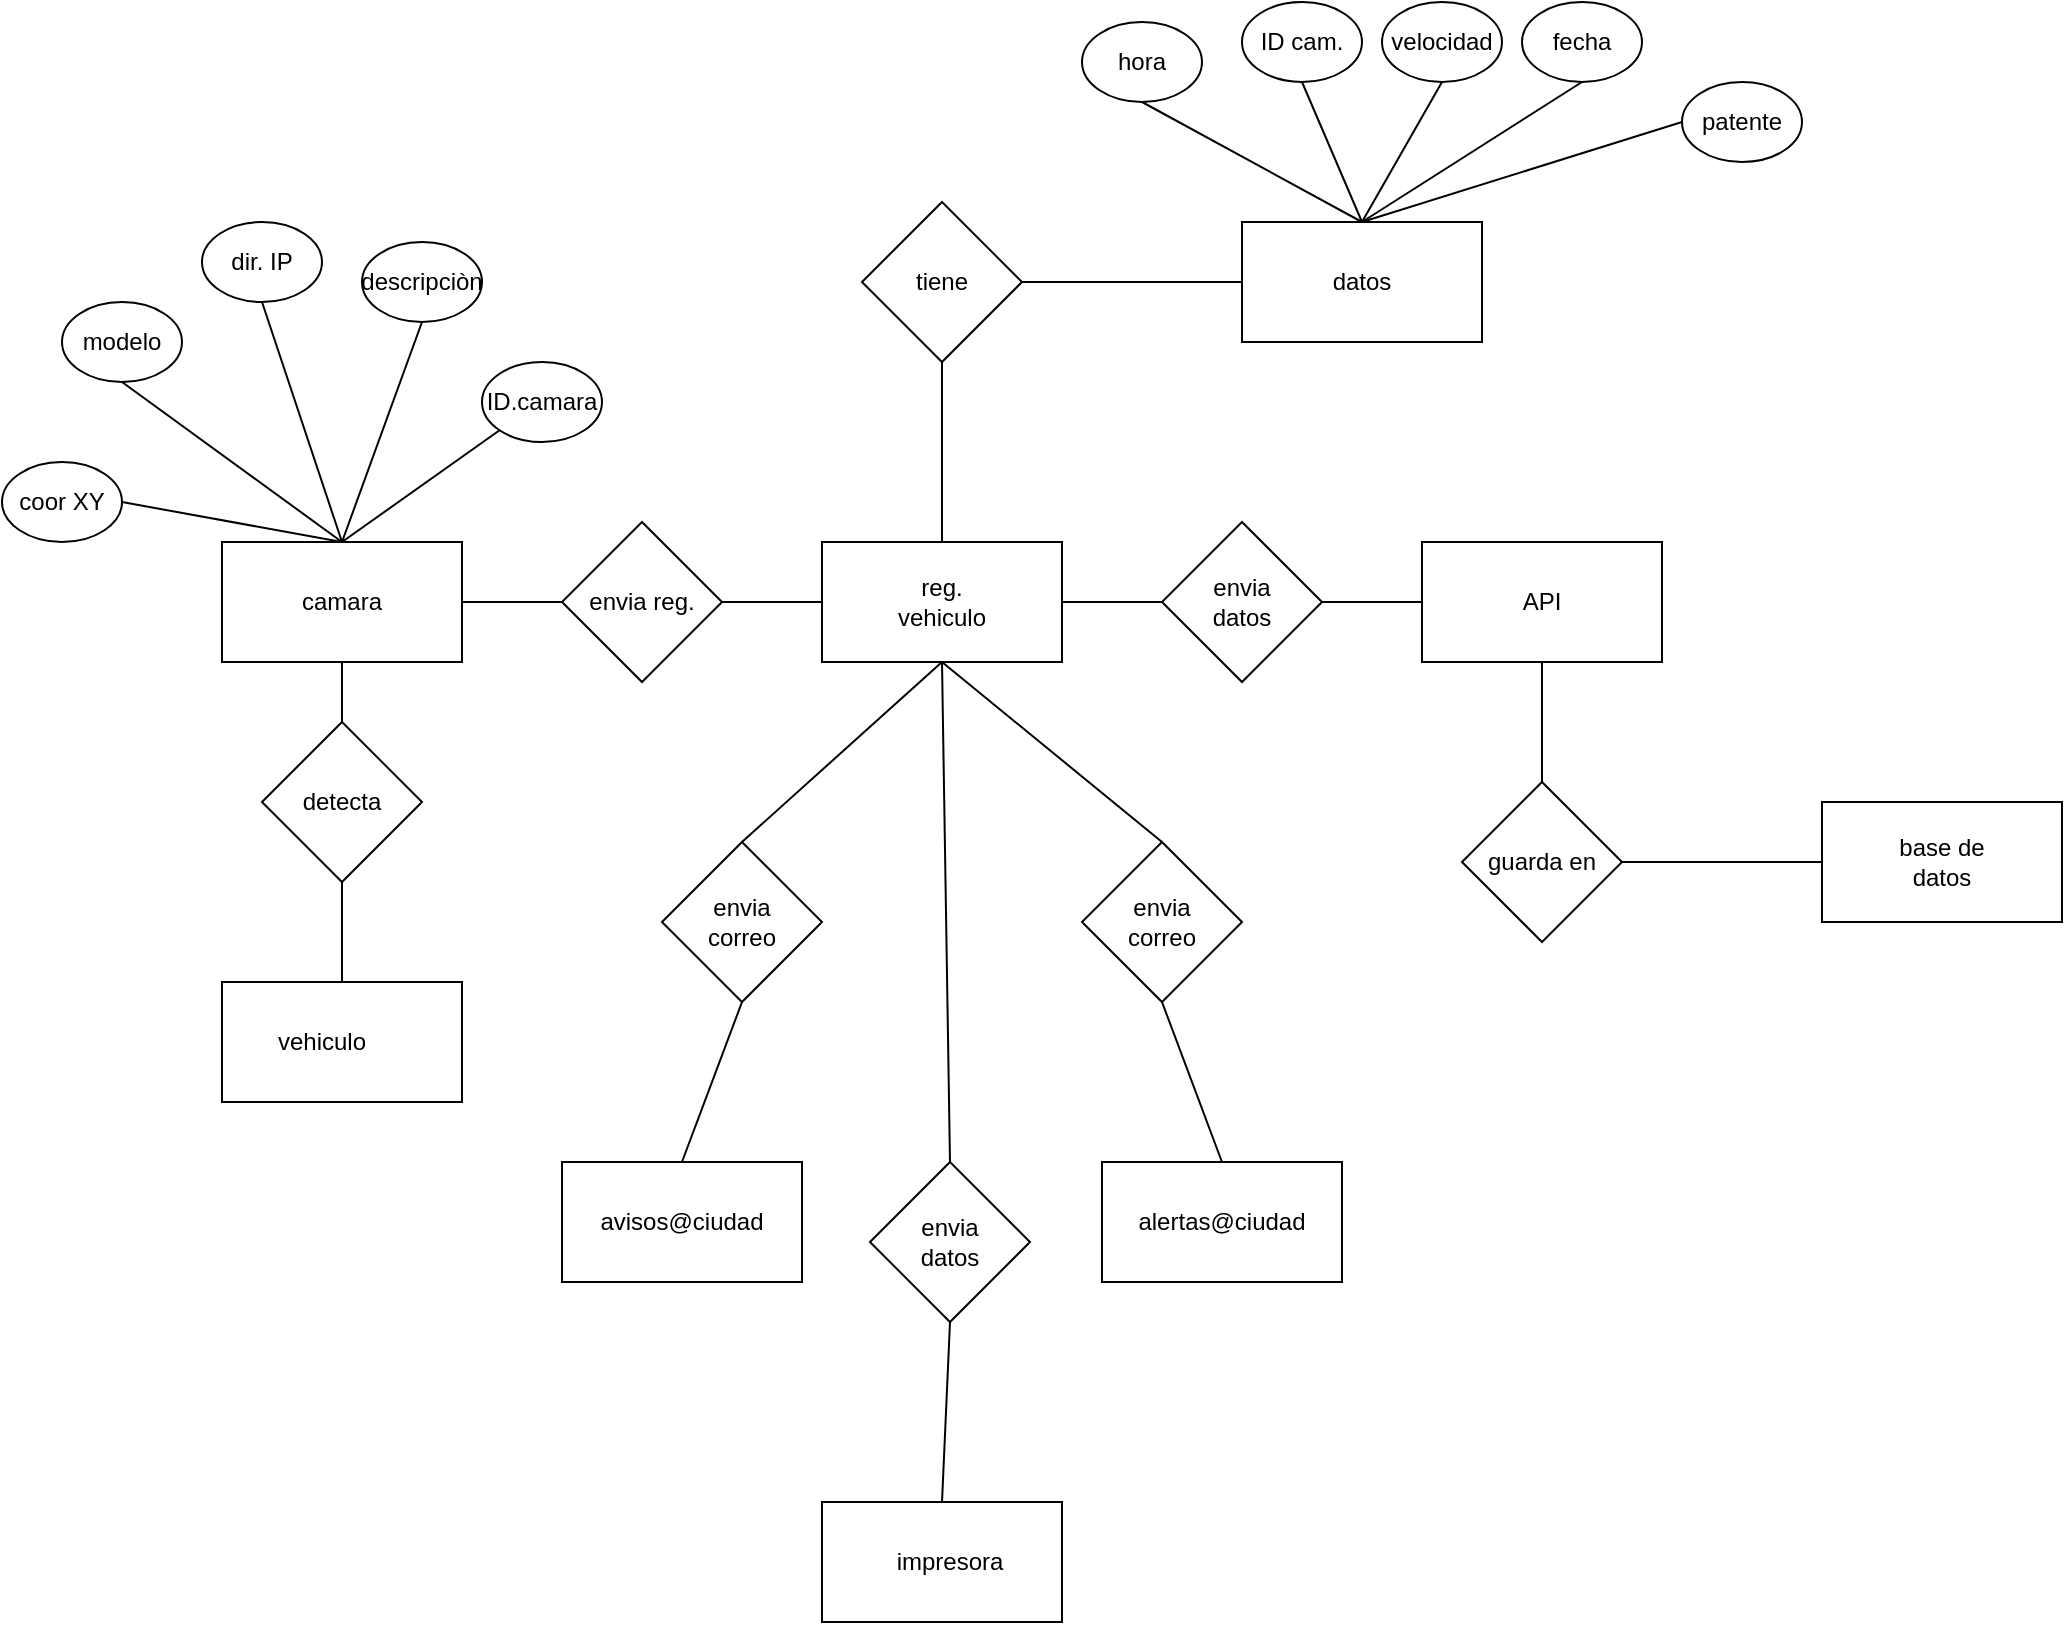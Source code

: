 <mxfile version="24.8.4">
  <diagram name="Página-1" id="577KbF8FxE5RcehU0ulu">
    <mxGraphModel dx="1707" dy="1637" grid="1" gridSize="10" guides="1" tooltips="1" connect="1" arrows="1" fold="1" page="1" pageScale="1" pageWidth="827" pageHeight="1169" math="0" shadow="0">
      <root>
        <mxCell id="0" />
        <mxCell id="1" parent="0" />
        <mxCell id="IzIBIs0C1G4btlG91V2M-1" value="" style="rounded=0;whiteSpace=wrap;html=1;" vertex="1" parent="1">
          <mxGeometry x="390" y="220" width="120" height="60" as="geometry" />
        </mxCell>
        <mxCell id="IzIBIs0C1G4btlG91V2M-2" value="" style="rounded=0;whiteSpace=wrap;html=1;" vertex="1" parent="1">
          <mxGeometry x="90" y="220" width="120" height="60" as="geometry" />
        </mxCell>
        <mxCell id="IzIBIs0C1G4btlG91V2M-3" value="" style="rounded=0;whiteSpace=wrap;html=1;" vertex="1" parent="1">
          <mxGeometry x="690" y="220" width="120" height="60" as="geometry" />
        </mxCell>
        <mxCell id="IzIBIs0C1G4btlG91V2M-4" value="" style="rhombus;whiteSpace=wrap;html=1;" vertex="1" parent="1">
          <mxGeometry x="260" y="210" width="80" height="80" as="geometry" />
        </mxCell>
        <mxCell id="IzIBIs0C1G4btlG91V2M-5" value="" style="rhombus;whiteSpace=wrap;html=1;" vertex="1" parent="1">
          <mxGeometry x="560" y="210" width="80" height="80" as="geometry" />
        </mxCell>
        <mxCell id="IzIBIs0C1G4btlG91V2M-6" value="" style="rounded=0;whiteSpace=wrap;html=1;" vertex="1" parent="1">
          <mxGeometry x="90" y="440" width="120" height="60" as="geometry" />
        </mxCell>
        <mxCell id="IzIBIs0C1G4btlG91V2M-7" value="" style="rounded=0;whiteSpace=wrap;html=1;" vertex="1" parent="1">
          <mxGeometry x="260" y="530" width="120" height="60" as="geometry" />
        </mxCell>
        <mxCell id="IzIBIs0C1G4btlG91V2M-8" value="" style="rounded=0;whiteSpace=wrap;html=1;" vertex="1" parent="1">
          <mxGeometry x="530" y="530" width="120" height="60" as="geometry" />
        </mxCell>
        <mxCell id="IzIBIs0C1G4btlG91V2M-9" value="" style="rounded=0;whiteSpace=wrap;html=1;" vertex="1" parent="1">
          <mxGeometry x="390" y="700" width="120" height="60" as="geometry" />
        </mxCell>
        <mxCell id="IzIBIs0C1G4btlG91V2M-10" value="" style="rounded=0;whiteSpace=wrap;html=1;" vertex="1" parent="1">
          <mxGeometry x="600" y="60" width="120" height="60" as="geometry" />
        </mxCell>
        <mxCell id="IzIBIs0C1G4btlG91V2M-11" value="" style="rhombus;whiteSpace=wrap;html=1;" vertex="1" parent="1">
          <mxGeometry x="410" y="50" width="80" height="80" as="geometry" />
        </mxCell>
        <mxCell id="IzIBIs0C1G4btlG91V2M-12" value="" style="rounded=0;whiteSpace=wrap;html=1;" vertex="1" parent="1">
          <mxGeometry x="890" y="350" width="120" height="60" as="geometry" />
        </mxCell>
        <mxCell id="IzIBIs0C1G4btlG91V2M-13" value="" style="rhombus;whiteSpace=wrap;html=1;" vertex="1" parent="1">
          <mxGeometry x="710" y="340" width="80" height="80" as="geometry" />
        </mxCell>
        <mxCell id="IzIBIs0C1G4btlG91V2M-16" value="" style="endArrow=none;html=1;rounded=0;entryX=1;entryY=0.5;entryDx=0;entryDy=0;exitX=0;exitY=0.5;exitDx=0;exitDy=0;" edge="1" parent="1" source="IzIBIs0C1G4btlG91V2M-1" target="IzIBIs0C1G4btlG91V2M-4">
          <mxGeometry width="50" height="50" relative="1" as="geometry">
            <mxPoint x="330" y="300" as="sourcePoint" />
            <mxPoint x="380" y="250" as="targetPoint" />
          </mxGeometry>
        </mxCell>
        <mxCell id="IzIBIs0C1G4btlG91V2M-17" value="" style="endArrow=none;html=1;rounded=0;entryX=1;entryY=0.5;entryDx=0;entryDy=0;exitX=0;exitY=0.5;exitDx=0;exitDy=0;" edge="1" parent="1" source="IzIBIs0C1G4btlG91V2M-4" target="IzIBIs0C1G4btlG91V2M-2">
          <mxGeometry width="50" height="50" relative="1" as="geometry">
            <mxPoint x="210" y="380" as="sourcePoint" />
            <mxPoint x="260" y="330" as="targetPoint" />
          </mxGeometry>
        </mxCell>
        <mxCell id="IzIBIs0C1G4btlG91V2M-18" value="" style="endArrow=none;html=1;rounded=0;exitX=1;exitY=0.5;exitDx=0;exitDy=0;entryX=0;entryY=0.5;entryDx=0;entryDy=0;" edge="1" parent="1" source="IzIBIs0C1G4btlG91V2M-1" target="IzIBIs0C1G4btlG91V2M-5">
          <mxGeometry width="50" height="50" relative="1" as="geometry">
            <mxPoint x="540" y="270" as="sourcePoint" />
            <mxPoint x="590" y="220" as="targetPoint" />
          </mxGeometry>
        </mxCell>
        <mxCell id="IzIBIs0C1G4btlG91V2M-19" value="" style="endArrow=none;html=1;rounded=0;entryX=0;entryY=0.5;entryDx=0;entryDy=0;exitX=1;exitY=0.5;exitDx=0;exitDy=0;" edge="1" parent="1" source="IzIBIs0C1G4btlG91V2M-5" target="IzIBIs0C1G4btlG91V2M-3">
          <mxGeometry width="50" height="50" relative="1" as="geometry">
            <mxPoint x="540" y="270" as="sourcePoint" />
            <mxPoint x="590" y="220" as="targetPoint" />
          </mxGeometry>
        </mxCell>
        <mxCell id="IzIBIs0C1G4btlG91V2M-20" value="" style="endArrow=none;html=1;rounded=0;entryX=0.5;entryY=1;entryDx=0;entryDy=0;exitX=0.5;exitY=0;exitDx=0;exitDy=0;" edge="1" parent="1" source="IzIBIs0C1G4btlG91V2M-13" target="IzIBIs0C1G4btlG91V2M-3">
          <mxGeometry width="50" height="50" relative="1" as="geometry">
            <mxPoint x="540" y="270" as="sourcePoint" />
            <mxPoint x="590" y="220" as="targetPoint" />
          </mxGeometry>
        </mxCell>
        <mxCell id="IzIBIs0C1G4btlG91V2M-21" value="" style="endArrow=none;html=1;rounded=0;entryX=1;entryY=0.5;entryDx=0;entryDy=0;exitX=0;exitY=0.5;exitDx=0;exitDy=0;" edge="1" parent="1" source="IzIBIs0C1G4btlG91V2M-12" target="IzIBIs0C1G4btlG91V2M-13">
          <mxGeometry width="50" height="50" relative="1" as="geometry">
            <mxPoint x="540" y="270" as="sourcePoint" />
            <mxPoint x="590" y="220" as="targetPoint" />
          </mxGeometry>
        </mxCell>
        <mxCell id="IzIBIs0C1G4btlG91V2M-22" value="" style="endArrow=none;html=1;rounded=0;entryX=0.5;entryY=1;entryDx=0;entryDy=0;exitX=0.5;exitY=0;exitDx=0;exitDy=0;" edge="1" parent="1" source="IzIBIs0C1G4btlG91V2M-1" target="IzIBIs0C1G4btlG91V2M-11">
          <mxGeometry width="50" height="50" relative="1" as="geometry">
            <mxPoint x="470" y="190" as="sourcePoint" />
            <mxPoint x="520" y="140" as="targetPoint" />
          </mxGeometry>
        </mxCell>
        <mxCell id="IzIBIs0C1G4btlG91V2M-23" value="" style="endArrow=none;html=1;rounded=0;exitX=1;exitY=0.5;exitDx=0;exitDy=0;entryX=0;entryY=0.5;entryDx=0;entryDy=0;" edge="1" parent="1" source="IzIBIs0C1G4btlG91V2M-11" target="IzIBIs0C1G4btlG91V2M-10">
          <mxGeometry width="50" height="50" relative="1" as="geometry">
            <mxPoint x="540" y="170" as="sourcePoint" />
            <mxPoint x="590" y="120" as="targetPoint" />
          </mxGeometry>
        </mxCell>
        <mxCell id="IzIBIs0C1G4btlG91V2M-24" value="" style="rhombus;whiteSpace=wrap;html=1;" vertex="1" parent="1">
          <mxGeometry x="310" y="370" width="80" height="80" as="geometry" />
        </mxCell>
        <mxCell id="IzIBIs0C1G4btlG91V2M-25" value="" style="rhombus;whiteSpace=wrap;html=1;" vertex="1" parent="1">
          <mxGeometry x="520" y="370" width="80" height="80" as="geometry" />
        </mxCell>
        <mxCell id="IzIBIs0C1G4btlG91V2M-26" value="" style="rhombus;whiteSpace=wrap;html=1;" vertex="1" parent="1">
          <mxGeometry x="414" y="530" width="80" height="80" as="geometry" />
        </mxCell>
        <mxCell id="IzIBIs0C1G4btlG91V2M-29" value="" style="endArrow=none;html=1;rounded=0;entryX=0.5;entryY=1;entryDx=0;entryDy=0;exitX=0.5;exitY=0;exitDx=0;exitDy=0;" edge="1" parent="1" source="IzIBIs0C1G4btlG91V2M-24" target="IzIBIs0C1G4btlG91V2M-1">
          <mxGeometry width="50" height="50" relative="1" as="geometry">
            <mxPoint x="540" y="370" as="sourcePoint" />
            <mxPoint x="590" y="320" as="targetPoint" />
          </mxGeometry>
        </mxCell>
        <mxCell id="IzIBIs0C1G4btlG91V2M-30" value="" style="endArrow=none;html=1;rounded=0;exitX=0.5;exitY=0;exitDx=0;exitDy=0;" edge="1" parent="1" source="IzIBIs0C1G4btlG91V2M-25">
          <mxGeometry width="50" height="50" relative="1" as="geometry">
            <mxPoint x="540" y="370" as="sourcePoint" />
            <mxPoint x="450" y="280" as="targetPoint" />
          </mxGeometry>
        </mxCell>
        <mxCell id="IzIBIs0C1G4btlG91V2M-31" value="" style="endArrow=none;html=1;rounded=0;entryX=0.5;entryY=0;entryDx=0;entryDy=0;" edge="1" parent="1" target="IzIBIs0C1G4btlG91V2M-26">
          <mxGeometry width="50" height="50" relative="1" as="geometry">
            <mxPoint x="450" y="280" as="sourcePoint" />
            <mxPoint x="590" y="420" as="targetPoint" />
          </mxGeometry>
        </mxCell>
        <mxCell id="IzIBIs0C1G4btlG91V2M-32" value="" style="endArrow=none;html=1;rounded=0;entryX=0.5;entryY=1;entryDx=0;entryDy=0;exitX=0.5;exitY=0;exitDx=0;exitDy=0;" edge="1" parent="1" source="IzIBIs0C1G4btlG91V2M-8" target="IzIBIs0C1G4btlG91V2M-25">
          <mxGeometry width="50" height="50" relative="1" as="geometry">
            <mxPoint x="540" y="570" as="sourcePoint" />
            <mxPoint x="590" y="520" as="targetPoint" />
          </mxGeometry>
        </mxCell>
        <mxCell id="IzIBIs0C1G4btlG91V2M-34" value="" style="endArrow=none;html=1;rounded=0;exitX=0.5;exitY=0;exitDx=0;exitDy=0;entryX=0.5;entryY=1;entryDx=0;entryDy=0;" edge="1" parent="1" source="IzIBIs0C1G4btlG91V2M-7" target="IzIBIs0C1G4btlG91V2M-24">
          <mxGeometry width="50" height="50" relative="1" as="geometry">
            <mxPoint x="279" y="530" as="sourcePoint" />
            <mxPoint x="549" y="520" as="targetPoint" />
          </mxGeometry>
        </mxCell>
        <mxCell id="IzIBIs0C1G4btlG91V2M-35" value="" style="endArrow=none;html=1;rounded=0;entryX=0.5;entryY=1;entryDx=0;entryDy=0;exitX=0.5;exitY=0;exitDx=0;exitDy=0;" edge="1" parent="1" source="IzIBIs0C1G4btlG91V2M-9" target="IzIBIs0C1G4btlG91V2M-26">
          <mxGeometry width="50" height="50" relative="1" as="geometry">
            <mxPoint x="450" y="690" as="sourcePoint" />
            <mxPoint x="464" y="620" as="targetPoint" />
          </mxGeometry>
        </mxCell>
        <mxCell id="IzIBIs0C1G4btlG91V2M-37" value="" style="rhombus;whiteSpace=wrap;html=1;" vertex="1" parent="1">
          <mxGeometry x="110" y="310" width="80" height="80" as="geometry" />
        </mxCell>
        <mxCell id="IzIBIs0C1G4btlG91V2M-38" value="" style="endArrow=none;html=1;rounded=0;entryX=0.5;entryY=1;entryDx=0;entryDy=0;exitX=0.5;exitY=0;exitDx=0;exitDy=0;" edge="1" parent="1" source="IzIBIs0C1G4btlG91V2M-37" target="IzIBIs0C1G4btlG91V2M-2">
          <mxGeometry width="50" height="50" relative="1" as="geometry">
            <mxPoint x="280" y="370" as="sourcePoint" />
            <mxPoint x="330" y="320" as="targetPoint" />
          </mxGeometry>
        </mxCell>
        <mxCell id="IzIBIs0C1G4btlG91V2M-39" value="" style="endArrow=none;html=1;rounded=0;exitX=0.5;exitY=1;exitDx=0;exitDy=0;entryX=0.5;entryY=0;entryDx=0;entryDy=0;" edge="1" parent="1" source="IzIBIs0C1G4btlG91V2M-37" target="IzIBIs0C1G4btlG91V2M-6">
          <mxGeometry width="50" height="50" relative="1" as="geometry">
            <mxPoint x="280" y="370" as="sourcePoint" />
            <mxPoint x="330" y="320" as="targetPoint" />
          </mxGeometry>
        </mxCell>
        <mxCell id="IzIBIs0C1G4btlG91V2M-40" value="" style="ellipse;whiteSpace=wrap;html=1;" vertex="1" parent="1">
          <mxGeometry x="10" y="100" width="60" height="40" as="geometry" />
        </mxCell>
        <mxCell id="IzIBIs0C1G4btlG91V2M-41" value="" style="ellipse;whiteSpace=wrap;html=1;" vertex="1" parent="1">
          <mxGeometry x="-20" y="180" width="60" height="40" as="geometry" />
        </mxCell>
        <mxCell id="IzIBIs0C1G4btlG91V2M-42" value="" style="ellipse;whiteSpace=wrap;html=1;" vertex="1" parent="1">
          <mxGeometry x="80" y="60" width="60" height="40" as="geometry" />
        </mxCell>
        <mxCell id="IzIBIs0C1G4btlG91V2M-43" value="" style="ellipse;whiteSpace=wrap;html=1;" vertex="1" parent="1">
          <mxGeometry x="160" y="70" width="60" height="40" as="geometry" />
        </mxCell>
        <mxCell id="IzIBIs0C1G4btlG91V2M-44" value="" style="ellipse;whiteSpace=wrap;html=1;" vertex="1" parent="1">
          <mxGeometry x="220" y="130" width="60" height="40" as="geometry" />
        </mxCell>
        <mxCell id="IzIBIs0C1G4btlG91V2M-45" value="" style="ellipse;whiteSpace=wrap;html=1;" vertex="1" parent="1">
          <mxGeometry x="600" y="-50" width="60" height="40" as="geometry" />
        </mxCell>
        <mxCell id="IzIBIs0C1G4btlG91V2M-46" value="" style="ellipse;whiteSpace=wrap;html=1;" vertex="1" parent="1">
          <mxGeometry x="670" y="-50" width="60" height="40" as="geometry" />
        </mxCell>
        <mxCell id="IzIBIs0C1G4btlG91V2M-47" value="" style="ellipse;whiteSpace=wrap;html=1;" vertex="1" parent="1">
          <mxGeometry x="740" y="-50" width="60" height="40" as="geometry" />
        </mxCell>
        <mxCell id="IzIBIs0C1G4btlG91V2M-48" value="" style="ellipse;whiteSpace=wrap;html=1;" vertex="1" parent="1">
          <mxGeometry x="520" y="-40" width="60" height="40" as="geometry" />
        </mxCell>
        <mxCell id="IzIBIs0C1G4btlG91V2M-49" value="" style="ellipse;whiteSpace=wrap;html=1;" vertex="1" parent="1">
          <mxGeometry x="820" y="-10" width="60" height="40" as="geometry" />
        </mxCell>
        <mxCell id="IzIBIs0C1G4btlG91V2M-50" value="" style="endArrow=none;html=1;rounded=0;exitX=0.5;exitY=1;exitDx=0;exitDy=0;entryX=0.5;entryY=0;entryDx=0;entryDy=0;" edge="1" parent="1" source="IzIBIs0C1G4btlG91V2M-48" target="IzIBIs0C1G4btlG91V2M-10">
          <mxGeometry width="50" height="50" relative="1" as="geometry">
            <mxPoint x="570" y="170" as="sourcePoint" />
            <mxPoint x="620" y="120" as="targetPoint" />
          </mxGeometry>
        </mxCell>
        <mxCell id="IzIBIs0C1G4btlG91V2M-51" value="" style="endArrow=none;html=1;rounded=0;exitX=0.5;exitY=1;exitDx=0;exitDy=0;entryX=0.5;entryY=0;entryDx=0;entryDy=0;" edge="1" parent="1" source="IzIBIs0C1G4btlG91V2M-45" target="IzIBIs0C1G4btlG91V2M-10">
          <mxGeometry width="50" height="50" relative="1" as="geometry">
            <mxPoint x="570" y="170" as="sourcePoint" />
            <mxPoint x="620" y="120" as="targetPoint" />
          </mxGeometry>
        </mxCell>
        <mxCell id="IzIBIs0C1G4btlG91V2M-52" value="" style="endArrow=none;html=1;rounded=0;entryX=0.5;entryY=1;entryDx=0;entryDy=0;" edge="1" parent="1" target="IzIBIs0C1G4btlG91V2M-46">
          <mxGeometry width="50" height="50" relative="1" as="geometry">
            <mxPoint x="660" y="60" as="sourcePoint" />
            <mxPoint x="620" y="120" as="targetPoint" />
          </mxGeometry>
        </mxCell>
        <mxCell id="IzIBIs0C1G4btlG91V2M-53" value="" style="endArrow=none;html=1;rounded=0;exitX=0.5;exitY=0;exitDx=0;exitDy=0;entryX=0.5;entryY=1;entryDx=0;entryDy=0;" edge="1" parent="1" source="IzIBIs0C1G4btlG91V2M-10" target="IzIBIs0C1G4btlG91V2M-47">
          <mxGeometry width="50" height="50" relative="1" as="geometry">
            <mxPoint x="570" y="170" as="sourcePoint" />
            <mxPoint x="620" y="120" as="targetPoint" />
          </mxGeometry>
        </mxCell>
        <mxCell id="IzIBIs0C1G4btlG91V2M-54" value="" style="endArrow=none;html=1;rounded=0;entryX=0;entryY=0.5;entryDx=0;entryDy=0;exitX=0.5;exitY=0;exitDx=0;exitDy=0;" edge="1" parent="1" source="IzIBIs0C1G4btlG91V2M-10" target="IzIBIs0C1G4btlG91V2M-49">
          <mxGeometry width="50" height="50" relative="1" as="geometry">
            <mxPoint x="570" y="170" as="sourcePoint" />
            <mxPoint x="620" y="120" as="targetPoint" />
          </mxGeometry>
        </mxCell>
        <mxCell id="IzIBIs0C1G4btlG91V2M-55" value="" style="endArrow=none;html=1;rounded=0;entryX=1;entryY=0.5;entryDx=0;entryDy=0;exitX=0.5;exitY=0;exitDx=0;exitDy=0;" edge="1" parent="1" source="IzIBIs0C1G4btlG91V2M-2" target="IzIBIs0C1G4btlG91V2M-41">
          <mxGeometry width="50" height="50" relative="1" as="geometry">
            <mxPoint x="180" y="170" as="sourcePoint" />
            <mxPoint x="230" y="120" as="targetPoint" />
          </mxGeometry>
        </mxCell>
        <mxCell id="IzIBIs0C1G4btlG91V2M-56" value="" style="endArrow=none;html=1;rounded=0;exitX=0.5;exitY=1;exitDx=0;exitDy=0;entryX=0.5;entryY=0;entryDx=0;entryDy=0;" edge="1" parent="1" source="IzIBIs0C1G4btlG91V2M-40" target="IzIBIs0C1G4btlG91V2M-2">
          <mxGeometry width="50" height="50" relative="1" as="geometry">
            <mxPoint x="180" y="170" as="sourcePoint" />
            <mxPoint x="230" y="120" as="targetPoint" />
          </mxGeometry>
        </mxCell>
        <mxCell id="IzIBIs0C1G4btlG91V2M-57" value="" style="endArrow=none;html=1;rounded=0;entryX=0.5;entryY=1;entryDx=0;entryDy=0;exitX=0.5;exitY=0;exitDx=0;exitDy=0;" edge="1" parent="1" source="IzIBIs0C1G4btlG91V2M-2" target="IzIBIs0C1G4btlG91V2M-42">
          <mxGeometry width="50" height="50" relative="1" as="geometry">
            <mxPoint x="180" y="170" as="sourcePoint" />
            <mxPoint x="230" y="120" as="targetPoint" />
          </mxGeometry>
        </mxCell>
        <mxCell id="IzIBIs0C1G4btlG91V2M-58" value="" style="endArrow=none;html=1;rounded=0;entryX=0.5;entryY=1;entryDx=0;entryDy=0;exitX=0.5;exitY=0;exitDx=0;exitDy=0;" edge="1" parent="1" source="IzIBIs0C1G4btlG91V2M-2" target="IzIBIs0C1G4btlG91V2M-43">
          <mxGeometry width="50" height="50" relative="1" as="geometry">
            <mxPoint x="180" y="170" as="sourcePoint" />
            <mxPoint x="230" y="120" as="targetPoint" />
          </mxGeometry>
        </mxCell>
        <mxCell id="IzIBIs0C1G4btlG91V2M-59" value="" style="endArrow=none;html=1;rounded=0;entryX=0;entryY=1;entryDx=0;entryDy=0;exitX=0.5;exitY=0;exitDx=0;exitDy=0;" edge="1" parent="1" source="IzIBIs0C1G4btlG91V2M-2" target="IzIBIs0C1G4btlG91V2M-44">
          <mxGeometry width="50" height="50" relative="1" as="geometry">
            <mxPoint x="180" y="170" as="sourcePoint" />
            <mxPoint x="230" y="120" as="targetPoint" />
          </mxGeometry>
        </mxCell>
        <mxCell id="IzIBIs0C1G4btlG91V2M-60" value="camara" style="text;html=1;align=center;verticalAlign=middle;whiteSpace=wrap;rounded=0;" vertex="1" parent="1">
          <mxGeometry x="120" y="235" width="60" height="30" as="geometry" />
        </mxCell>
        <mxCell id="IzIBIs0C1G4btlG91V2M-61" value="reg. vehiculo" style="text;html=1;align=center;verticalAlign=middle;whiteSpace=wrap;rounded=0;" vertex="1" parent="1">
          <mxGeometry x="420" y="235" width="60" height="30" as="geometry" />
        </mxCell>
        <mxCell id="IzIBIs0C1G4btlG91V2M-62" value="API" style="text;html=1;align=center;verticalAlign=middle;whiteSpace=wrap;rounded=0;" vertex="1" parent="1">
          <mxGeometry x="720" y="235" width="60" height="30" as="geometry" />
        </mxCell>
        <mxCell id="IzIBIs0C1G4btlG91V2M-63" value="alertas@ciudad" style="text;html=1;align=center;verticalAlign=middle;whiteSpace=wrap;rounded=0;" vertex="1" parent="1">
          <mxGeometry x="560" y="545" width="60" height="30" as="geometry" />
        </mxCell>
        <mxCell id="IzIBIs0C1G4btlG91V2M-64" value="avisos@ciudad" style="text;html=1;align=center;verticalAlign=middle;whiteSpace=wrap;rounded=0;" vertex="1" parent="1">
          <mxGeometry x="290" y="545" width="60" height="30" as="geometry" />
        </mxCell>
        <mxCell id="IzIBIs0C1G4btlG91V2M-65" value="datos" style="text;html=1;align=center;verticalAlign=middle;whiteSpace=wrap;rounded=0;" vertex="1" parent="1">
          <mxGeometry x="630" y="75" width="60" height="30" as="geometry" />
        </mxCell>
        <mxCell id="IzIBIs0C1G4btlG91V2M-66" value="base de datos" style="text;html=1;align=center;verticalAlign=middle;whiteSpace=wrap;rounded=0;" vertex="1" parent="1">
          <mxGeometry x="920" y="365" width="60" height="30" as="geometry" />
        </mxCell>
        <mxCell id="IzIBIs0C1G4btlG91V2M-67" value="vehiculo" style="text;html=1;align=center;verticalAlign=middle;whiteSpace=wrap;rounded=0;" vertex="1" parent="1">
          <mxGeometry x="110" y="455" width="60" height="30" as="geometry" />
        </mxCell>
        <mxCell id="IzIBIs0C1G4btlG91V2M-68" value="impresora" style="text;html=1;align=center;verticalAlign=middle;whiteSpace=wrap;rounded=0;" vertex="1" parent="1">
          <mxGeometry x="424" y="715" width="60" height="30" as="geometry" />
        </mxCell>
        <mxCell id="IzIBIs0C1G4btlG91V2M-69" value="coor XY" style="text;html=1;align=center;verticalAlign=middle;whiteSpace=wrap;rounded=0;" vertex="1" parent="1">
          <mxGeometry x="-20" y="185" width="60" height="30" as="geometry" />
        </mxCell>
        <mxCell id="IzIBIs0C1G4btlG91V2M-70" value="modelo" style="text;html=1;align=center;verticalAlign=middle;whiteSpace=wrap;rounded=0;" vertex="1" parent="1">
          <mxGeometry x="10" y="105" width="60" height="30" as="geometry" />
        </mxCell>
        <mxCell id="IzIBIs0C1G4btlG91V2M-71" value="dir. IP" style="text;html=1;align=center;verticalAlign=middle;whiteSpace=wrap;rounded=0;" vertex="1" parent="1">
          <mxGeometry x="80" y="65" width="60" height="30" as="geometry" />
        </mxCell>
        <mxCell id="IzIBIs0C1G4btlG91V2M-72" value="descripciòn" style="text;html=1;align=center;verticalAlign=middle;whiteSpace=wrap;rounded=0;" vertex="1" parent="1">
          <mxGeometry x="160" y="75" width="60" height="30" as="geometry" />
        </mxCell>
        <mxCell id="IzIBIs0C1G4btlG91V2M-73" value="ID.camara" style="text;html=1;align=center;verticalAlign=middle;whiteSpace=wrap;rounded=0;" vertex="1" parent="1">
          <mxGeometry x="220" y="135" width="60" height="30" as="geometry" />
        </mxCell>
        <mxCell id="IzIBIs0C1G4btlG91V2M-75" value="hora" style="text;html=1;align=center;verticalAlign=middle;whiteSpace=wrap;rounded=0;" vertex="1" parent="1">
          <mxGeometry x="520" y="-35" width="60" height="30" as="geometry" />
        </mxCell>
        <mxCell id="IzIBIs0C1G4btlG91V2M-76" value="ID cam." style="text;html=1;align=center;verticalAlign=middle;whiteSpace=wrap;rounded=0;" vertex="1" parent="1">
          <mxGeometry x="600" y="-45" width="60" height="30" as="geometry" />
        </mxCell>
        <mxCell id="IzIBIs0C1G4btlG91V2M-77" value="velocidad" style="text;html=1;align=center;verticalAlign=middle;whiteSpace=wrap;rounded=0;" vertex="1" parent="1">
          <mxGeometry x="670" y="-45" width="60" height="30" as="geometry" />
        </mxCell>
        <mxCell id="IzIBIs0C1G4btlG91V2M-78" value="fecha" style="text;html=1;align=center;verticalAlign=middle;whiteSpace=wrap;rounded=0;" vertex="1" parent="1">
          <mxGeometry x="740" y="-45" width="60" height="30" as="geometry" />
        </mxCell>
        <mxCell id="IzIBIs0C1G4btlG91V2M-79" value="patente" style="text;html=1;align=center;verticalAlign=middle;whiteSpace=wrap;rounded=0;" vertex="1" parent="1">
          <mxGeometry x="820" y="-5" width="60" height="30" as="geometry" />
        </mxCell>
        <mxCell id="IzIBIs0C1G4btlG91V2M-80" value="detecta" style="text;html=1;align=center;verticalAlign=middle;whiteSpace=wrap;rounded=0;" vertex="1" parent="1">
          <mxGeometry x="120" y="335" width="60" height="30" as="geometry" />
        </mxCell>
        <mxCell id="IzIBIs0C1G4btlG91V2M-81" value="envia reg." style="text;html=1;align=center;verticalAlign=middle;whiteSpace=wrap;rounded=0;" vertex="1" parent="1">
          <mxGeometry x="270" y="235" width="60" height="30" as="geometry" />
        </mxCell>
        <mxCell id="IzIBIs0C1G4btlG91V2M-82" value="tiene" style="text;html=1;align=center;verticalAlign=middle;whiteSpace=wrap;rounded=0;" vertex="1" parent="1">
          <mxGeometry x="420" y="75" width="60" height="30" as="geometry" />
        </mxCell>
        <mxCell id="IzIBIs0C1G4btlG91V2M-84" value="envia datos" style="text;html=1;align=center;verticalAlign=middle;whiteSpace=wrap;rounded=0;" vertex="1" parent="1">
          <mxGeometry x="570" y="235" width="60" height="30" as="geometry" />
        </mxCell>
        <mxCell id="IzIBIs0C1G4btlG91V2M-85" value="guarda en" style="text;html=1;align=center;verticalAlign=middle;whiteSpace=wrap;rounded=0;" vertex="1" parent="1">
          <mxGeometry x="720" y="365" width="60" height="30" as="geometry" />
        </mxCell>
        <mxCell id="IzIBIs0C1G4btlG91V2M-86" value="envia correo" style="text;html=1;align=center;verticalAlign=middle;whiteSpace=wrap;rounded=0;" vertex="1" parent="1">
          <mxGeometry x="320" y="395" width="60" height="30" as="geometry" />
        </mxCell>
        <mxCell id="IzIBIs0C1G4btlG91V2M-87" value="envia correo" style="text;html=1;align=center;verticalAlign=middle;whiteSpace=wrap;rounded=0;" vertex="1" parent="1">
          <mxGeometry x="530" y="395" width="60" height="30" as="geometry" />
        </mxCell>
        <mxCell id="IzIBIs0C1G4btlG91V2M-88" value="envia datos" style="text;html=1;align=center;verticalAlign=middle;whiteSpace=wrap;rounded=0;" vertex="1" parent="1">
          <mxGeometry x="424" y="555" width="60" height="30" as="geometry" />
        </mxCell>
      </root>
    </mxGraphModel>
  </diagram>
</mxfile>
